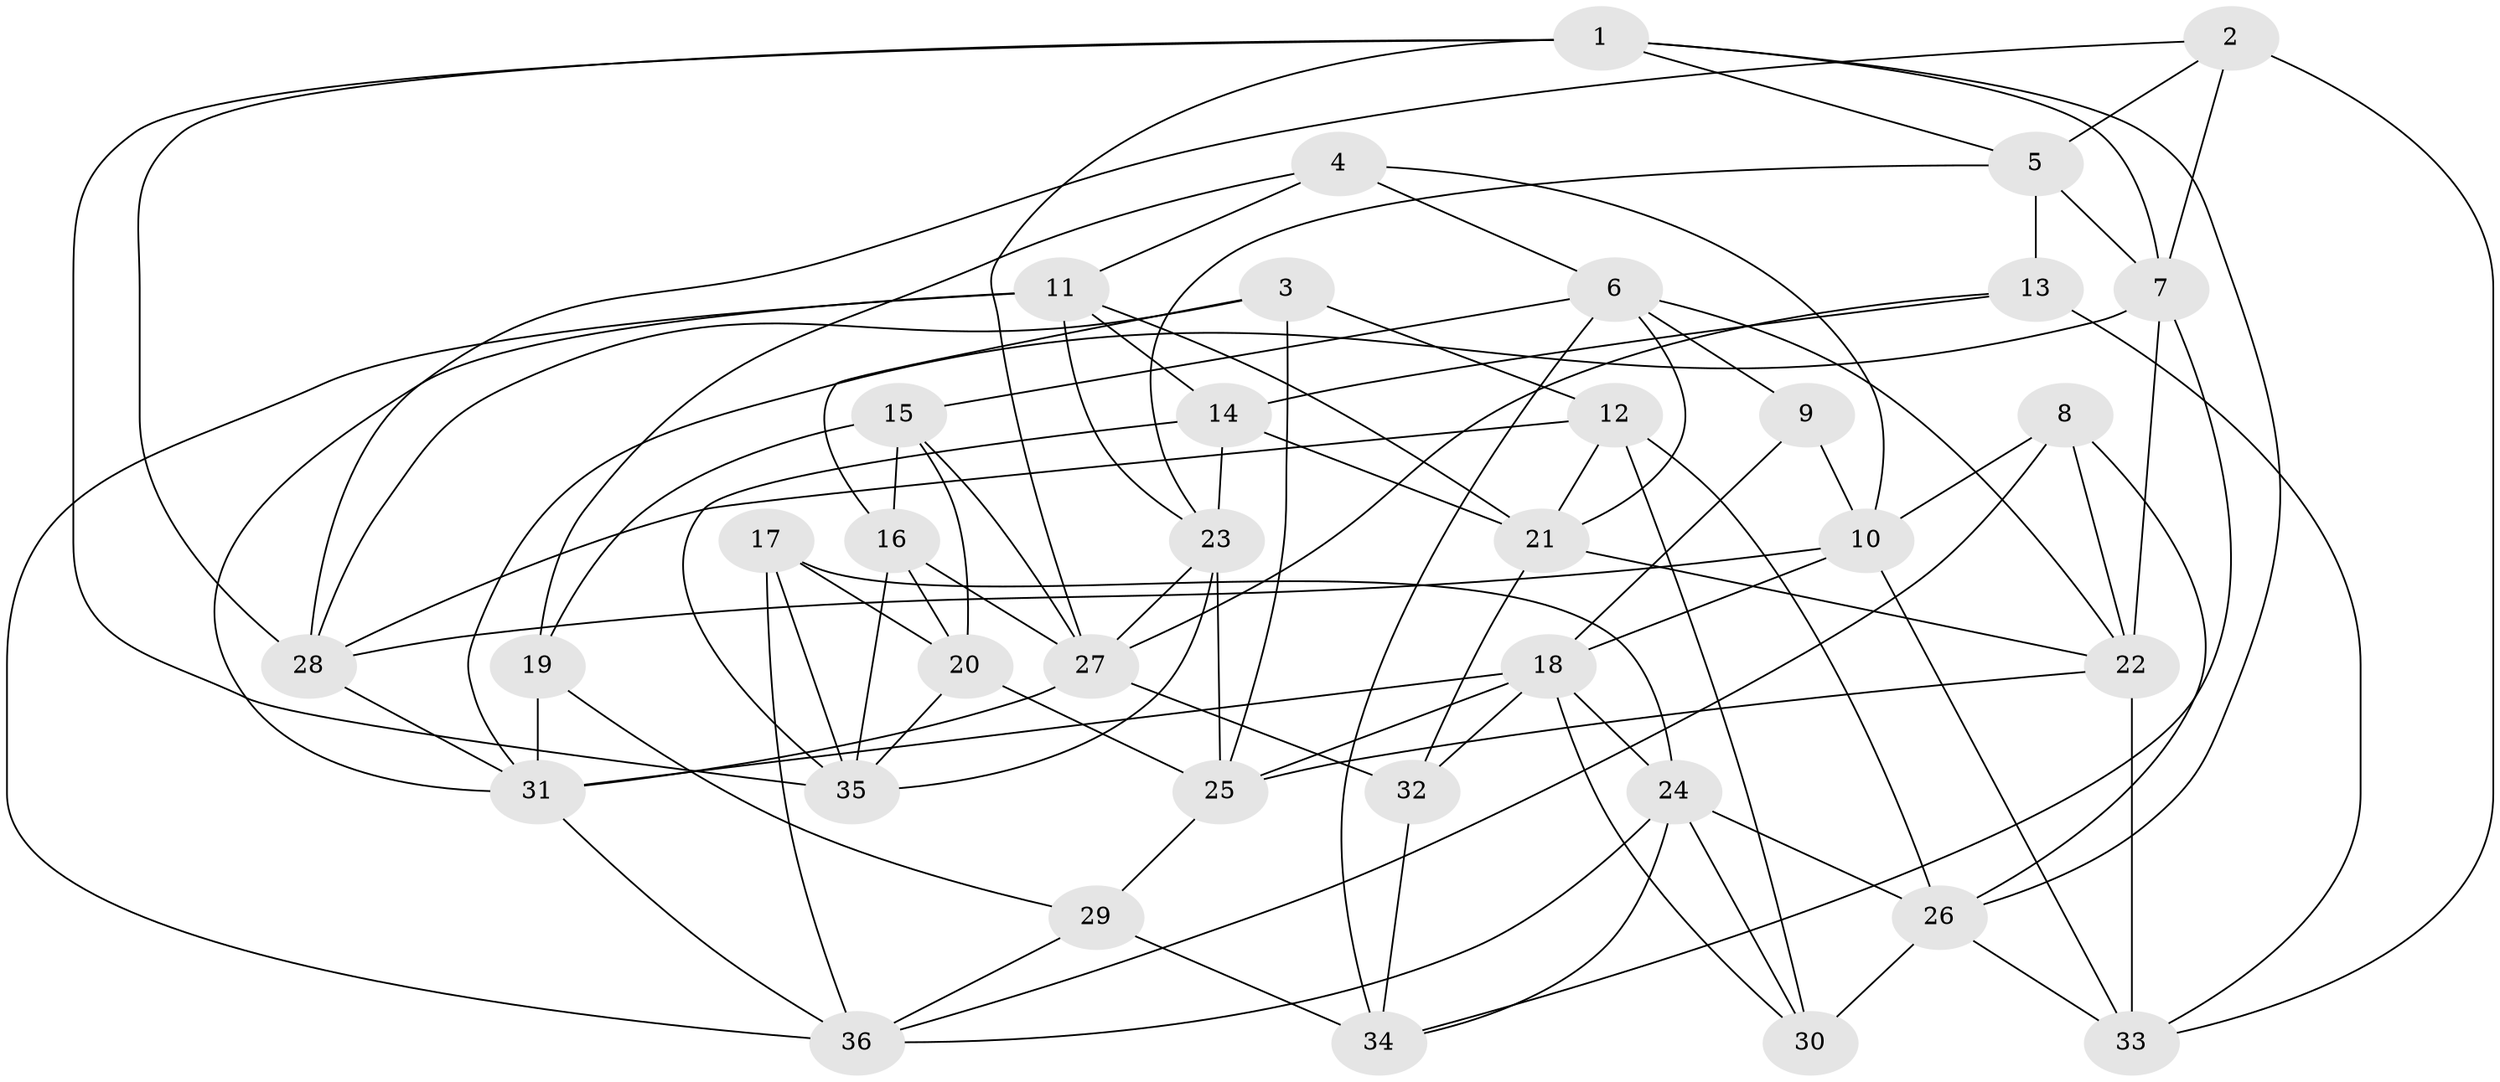 // original degree distribution, {4: 1.0}
// Generated by graph-tools (version 1.1) at 2025/38/03/04/25 23:38:08]
// undirected, 36 vertices, 94 edges
graph export_dot {
  node [color=gray90,style=filled];
  1;
  2;
  3;
  4;
  5;
  6;
  7;
  8;
  9;
  10;
  11;
  12;
  13;
  14;
  15;
  16;
  17;
  18;
  19;
  20;
  21;
  22;
  23;
  24;
  25;
  26;
  27;
  28;
  29;
  30;
  31;
  32;
  33;
  34;
  35;
  36;
  1 -- 5 [weight=1.0];
  1 -- 7 [weight=1.0];
  1 -- 26 [weight=1.0];
  1 -- 27 [weight=1.0];
  1 -- 28 [weight=1.0];
  1 -- 35 [weight=1.0];
  2 -- 5 [weight=1.0];
  2 -- 7 [weight=1.0];
  2 -- 28 [weight=1.0];
  2 -- 33 [weight=1.0];
  3 -- 12 [weight=1.0];
  3 -- 16 [weight=1.0];
  3 -- 25 [weight=1.0];
  3 -- 28 [weight=1.0];
  4 -- 6 [weight=1.0];
  4 -- 10 [weight=1.0];
  4 -- 11 [weight=1.0];
  4 -- 19 [weight=1.0];
  5 -- 7 [weight=1.0];
  5 -- 13 [weight=2.0];
  5 -- 23 [weight=1.0];
  6 -- 9 [weight=1.0];
  6 -- 15 [weight=1.0];
  6 -- 21 [weight=1.0];
  6 -- 22 [weight=1.0];
  6 -- 34 [weight=1.0];
  7 -- 22 [weight=1.0];
  7 -- 31 [weight=1.0];
  7 -- 34 [weight=1.0];
  8 -- 10 [weight=1.0];
  8 -- 22 [weight=1.0];
  8 -- 26 [weight=1.0];
  8 -- 36 [weight=1.0];
  9 -- 10 [weight=2.0];
  9 -- 18 [weight=1.0];
  10 -- 18 [weight=1.0];
  10 -- 28 [weight=1.0];
  10 -- 33 [weight=2.0];
  11 -- 14 [weight=1.0];
  11 -- 21 [weight=1.0];
  11 -- 23 [weight=1.0];
  11 -- 31 [weight=1.0];
  11 -- 36 [weight=1.0];
  12 -- 21 [weight=1.0];
  12 -- 26 [weight=1.0];
  12 -- 28 [weight=1.0];
  12 -- 30 [weight=2.0];
  13 -- 14 [weight=2.0];
  13 -- 27 [weight=1.0];
  13 -- 33 [weight=1.0];
  14 -- 21 [weight=1.0];
  14 -- 23 [weight=1.0];
  14 -- 35 [weight=1.0];
  15 -- 16 [weight=1.0];
  15 -- 19 [weight=2.0];
  15 -- 20 [weight=1.0];
  15 -- 27 [weight=1.0];
  16 -- 20 [weight=2.0];
  16 -- 27 [weight=1.0];
  16 -- 35 [weight=1.0];
  17 -- 20 [weight=1.0];
  17 -- 24 [weight=1.0];
  17 -- 35 [weight=1.0];
  17 -- 36 [weight=1.0];
  18 -- 24 [weight=1.0];
  18 -- 25 [weight=1.0];
  18 -- 30 [weight=2.0];
  18 -- 31 [weight=1.0];
  18 -- 32 [weight=1.0];
  19 -- 29 [weight=1.0];
  19 -- 31 [weight=2.0];
  20 -- 25 [weight=1.0];
  20 -- 35 [weight=1.0];
  21 -- 22 [weight=1.0];
  21 -- 32 [weight=1.0];
  22 -- 25 [weight=1.0];
  22 -- 33 [weight=1.0];
  23 -- 25 [weight=1.0];
  23 -- 27 [weight=1.0];
  23 -- 35 [weight=1.0];
  24 -- 26 [weight=1.0];
  24 -- 30 [weight=1.0];
  24 -- 34 [weight=1.0];
  24 -- 36 [weight=1.0];
  25 -- 29 [weight=1.0];
  26 -- 30 [weight=1.0];
  26 -- 33 [weight=1.0];
  27 -- 31 [weight=1.0];
  27 -- 32 [weight=2.0];
  28 -- 31 [weight=1.0];
  29 -- 34 [weight=1.0];
  29 -- 36 [weight=1.0];
  31 -- 36 [weight=1.0];
  32 -- 34 [weight=2.0];
}
